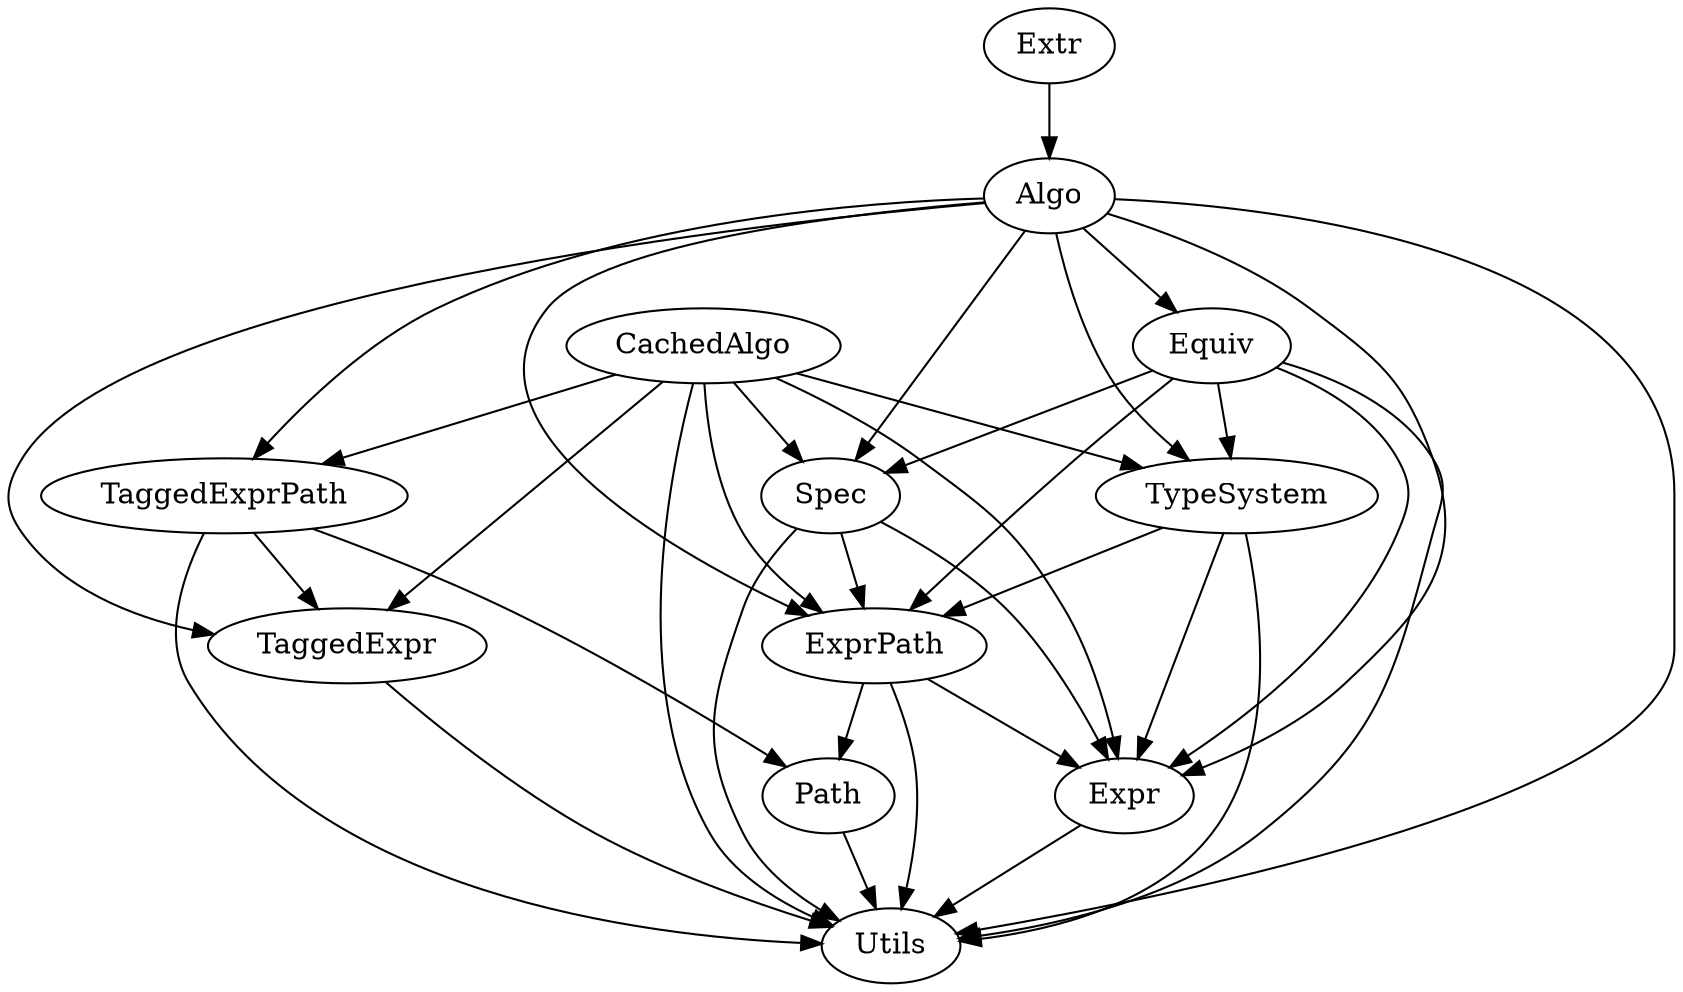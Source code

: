digraph depend {
    Algo [label="Algo", URL="Verilog.Algo.html"];
    CachedAlgo [label="CachedAlgo", URL="Verilog.CachedAlgo.html"];
    Equiv [label="Equiv", URL="Verilog.Equiv.html"];
    Expr [label="Expr", URL="Verilog.Expr.html"];
    ExprPath [label="ExprPath", URL="Verilog.ExprPath.html"];
    Extr [label="Extr", URL="Verilog.Extr.html"];
    Path [label="Path", URL="Verilog.Path.html"];
    Spec [label="Spec", URL="Verilog.Spec.html"];
    TaggedExpr [label="TaggedExpr", URL="Verilog.TaggedExpr.html"];
    TaggedExprPath [label="TaggedExprPath", URL="Verilog.TaggedExprPath.html"];
    TypeSystem [label="TypeSystem", URL="Verilog.TypeSystem.html"];
    Utils [label="Utils", URL="Verilog.Utils.html"];

    Algo -> Expr;
    Algo -> ExprPath;
    Algo -> TaggedExpr;
    Algo -> TaggedExprPath;
    Algo -> TypeSystem;
    Algo -> Spec;
    Algo -> Equiv;
    Algo -> Utils;

    CachedAlgo -> Expr;
    CachedAlgo -> ExprPath;
    CachedAlgo -> TaggedExpr;
    CachedAlgo -> TaggedExprPath;
    CachedAlgo -> TypeSystem;
    CachedAlgo -> Spec;
    CachedAlgo -> Utils;

    Equiv -> Expr;
    Equiv ->  ExprPath;
    Equiv -> Spec;
    Equiv -> TypeSystem;
    Equiv -> Utils;

    Expr -> Utils;

    ExprPath -> Expr;
    ExprPath -> Path;
    ExprPath -> Utils;

    Extr -> Algo;

    Path -> Utils;

    Spec -> Expr;
    Spec -> ExprPath;
    Spec -> Utils;

    TaggedExpr -> Utils;

    TaggedExprPath -> TaggedExpr;
    TaggedExprPath -> Path;
    TaggedExprPath -> Utils;

    TypeSystem -> Expr;
    TypeSystem -> ExprPath;
    TypeSystem -> Utils;
}
